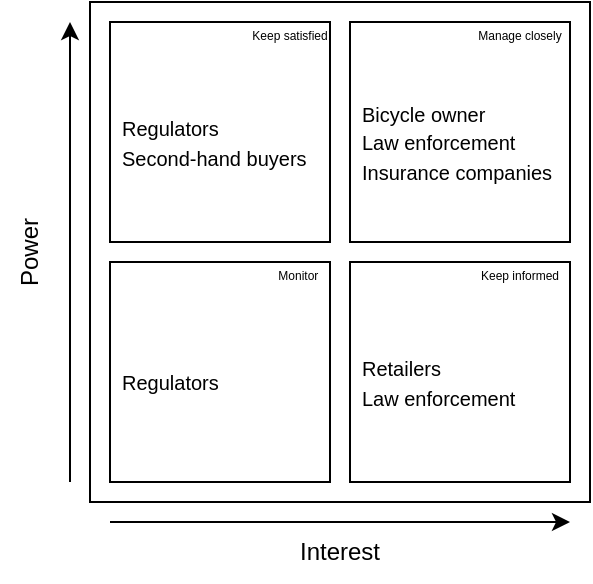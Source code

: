 <mxfile version="24.7.8">
  <diagram name="Page-1" id="y2qFMbcqOpVKOqX90fOc">
    <mxGraphModel dx="683" dy="432" grid="1" gridSize="10" guides="1" tooltips="1" connect="1" arrows="1" fold="1" page="1" pageScale="1" pageWidth="850" pageHeight="1100" math="0" shadow="0">
      <root>
        <mxCell id="0" />
        <mxCell id="1" parent="0" />
        <mxCell id="HXjwa3fyae6rvwxw64rP-1" value="" style="rounded=0;whiteSpace=wrap;html=1;" vertex="1" parent="1">
          <mxGeometry x="180" y="410" width="250" height="250" as="geometry" />
        </mxCell>
        <mxCell id="HXjwa3fyae6rvwxw64rP-2" value="" style="endArrow=classic;html=1;rounded=0;" edge="1" parent="1">
          <mxGeometry width="50" height="50" relative="1" as="geometry">
            <mxPoint x="170" y="650" as="sourcePoint" />
            <mxPoint x="170" y="420" as="targetPoint" />
          </mxGeometry>
        </mxCell>
        <mxCell id="HXjwa3fyae6rvwxw64rP-3" value="" style="endArrow=classic;html=1;rounded=0;" edge="1" parent="1">
          <mxGeometry width="50" height="50" relative="1" as="geometry">
            <mxPoint x="190" y="670" as="sourcePoint" />
            <mxPoint x="420" y="670" as="targetPoint" />
          </mxGeometry>
        </mxCell>
        <mxCell id="HXjwa3fyae6rvwxw64rP-5" value="Interest" style="text;html=1;align=center;verticalAlign=middle;whiteSpace=wrap;rounded=0;" vertex="1" parent="1">
          <mxGeometry x="275" y="670" width="60" height="30" as="geometry" />
        </mxCell>
        <mxCell id="HXjwa3fyae6rvwxw64rP-6" value="Power" style="text;html=1;align=center;verticalAlign=middle;whiteSpace=wrap;rounded=0;rotation=-90;" vertex="1" parent="1">
          <mxGeometry x="120" y="520" width="60" height="30" as="geometry" />
        </mxCell>
        <mxCell id="HXjwa3fyae6rvwxw64rP-7" value="" style="rounded=0;whiteSpace=wrap;html=1;" vertex="1" parent="1">
          <mxGeometry x="190" y="420" width="110" height="110" as="geometry" />
        </mxCell>
        <mxCell id="HXjwa3fyae6rvwxw64rP-8" value="" style="rounded=0;whiteSpace=wrap;html=1;" vertex="1" parent="1">
          <mxGeometry x="310" y="420" width="110" height="110" as="geometry" />
        </mxCell>
        <mxCell id="HXjwa3fyae6rvwxw64rP-9" value="" style="rounded=0;whiteSpace=wrap;html=1;" vertex="1" parent="1">
          <mxGeometry x="310" y="540" width="110" height="110" as="geometry" />
        </mxCell>
        <mxCell id="HXjwa3fyae6rvwxw64rP-10" value="" style="rounded=0;whiteSpace=wrap;html=1;" vertex="1" parent="1">
          <mxGeometry x="190" y="540" width="110" height="110" as="geometry" />
        </mxCell>
        <mxCell id="HXjwa3fyae6rvwxw64rP-11" value="&lt;span style=&quot;font-size: 6px;&quot;&gt;Keep satisfied&lt;/span&gt;" style="text;html=1;align=center;verticalAlign=middle;whiteSpace=wrap;rounded=0;" vertex="1" parent="1">
          <mxGeometry x="260" y="420" width="40" height="10" as="geometry" />
        </mxCell>
        <mxCell id="HXjwa3fyae6rvwxw64rP-12" value="&lt;span style=&quot;font-size: 6px;&quot;&gt;Manage closely&lt;/span&gt;" style="text;html=1;align=center;verticalAlign=middle;whiteSpace=wrap;rounded=0;" vertex="1" parent="1">
          <mxGeometry x="370" y="420" width="50" height="10" as="geometry" />
        </mxCell>
        <mxCell id="HXjwa3fyae6rvwxw64rP-13" value="&lt;span style=&quot;font-size: 6px;&quot;&gt;Monitor&amp;nbsp;&lt;/span&gt;" style="text;html=1;align=center;verticalAlign=middle;whiteSpace=wrap;rounded=0;" vertex="1" parent="1">
          <mxGeometry x="260" y="540" width="50" height="10" as="geometry" />
        </mxCell>
        <mxCell id="HXjwa3fyae6rvwxw64rP-14" value="&lt;span style=&quot;font-size: 6px;&quot;&gt;Keep informed&lt;/span&gt;" style="text;html=1;align=center;verticalAlign=middle;whiteSpace=wrap;rounded=0;" vertex="1" parent="1">
          <mxGeometry x="370" y="540" width="50" height="10" as="geometry" />
        </mxCell>
        <mxCell id="HXjwa3fyae6rvwxw64rP-15" value="&lt;span style=&quot;font-size: 10px;&quot;&gt;Regulators&lt;br&gt;Second-hand buyers&lt;/span&gt;" style="text;strokeColor=none;fillColor=none;align=left;verticalAlign=middle;spacingLeft=4;spacingRight=4;overflow=hidden;points=[[0,0.5],[1,0.5]];portConstraint=eastwest;rotatable=0;whiteSpace=wrap;html=1;" vertex="1" parent="1">
          <mxGeometry x="190" y="430" width="110" height="100" as="geometry" />
        </mxCell>
        <mxCell id="HXjwa3fyae6rvwxw64rP-16" value="&lt;span style=&quot;font-size: 10px;&quot;&gt;Bicycle owner&lt;/span&gt;&lt;div&gt;&lt;span style=&quot;font-size: 10px;&quot;&gt;Law enforcement&lt;br&gt;Insurance companies&lt;/span&gt;&lt;/div&gt;" style="text;strokeColor=none;fillColor=none;align=left;verticalAlign=middle;spacingLeft=4;spacingRight=4;overflow=hidden;points=[[0,0.5],[1,0.5]];portConstraint=eastwest;rotatable=0;whiteSpace=wrap;html=1;" vertex="1" parent="1">
          <mxGeometry x="310" y="430" width="110" height="100" as="geometry" />
        </mxCell>
        <mxCell id="HXjwa3fyae6rvwxw64rP-18" value="&lt;span style=&quot;font-size: 10px;&quot;&gt;Retailers&lt;br&gt;Law enforcement&lt;/span&gt;" style="text;strokeColor=none;fillColor=none;align=left;verticalAlign=middle;spacingLeft=4;spacingRight=4;overflow=hidden;points=[[0,0.5],[1,0.5]];portConstraint=eastwest;rotatable=0;whiteSpace=wrap;html=1;" vertex="1" parent="1">
          <mxGeometry x="310" y="550" width="110" height="100" as="geometry" />
        </mxCell>
        <mxCell id="HXjwa3fyae6rvwxw64rP-19" value="&lt;span style=&quot;font-size: 10px;&quot;&gt;Regulators&lt;/span&gt;" style="text;strokeColor=none;fillColor=none;align=left;verticalAlign=middle;spacingLeft=4;spacingRight=4;overflow=hidden;points=[[0,0.5],[1,0.5]];portConstraint=eastwest;rotatable=0;whiteSpace=wrap;html=1;" vertex="1" parent="1">
          <mxGeometry x="190" y="550" width="110" height="100" as="geometry" />
        </mxCell>
      </root>
    </mxGraphModel>
  </diagram>
</mxfile>
